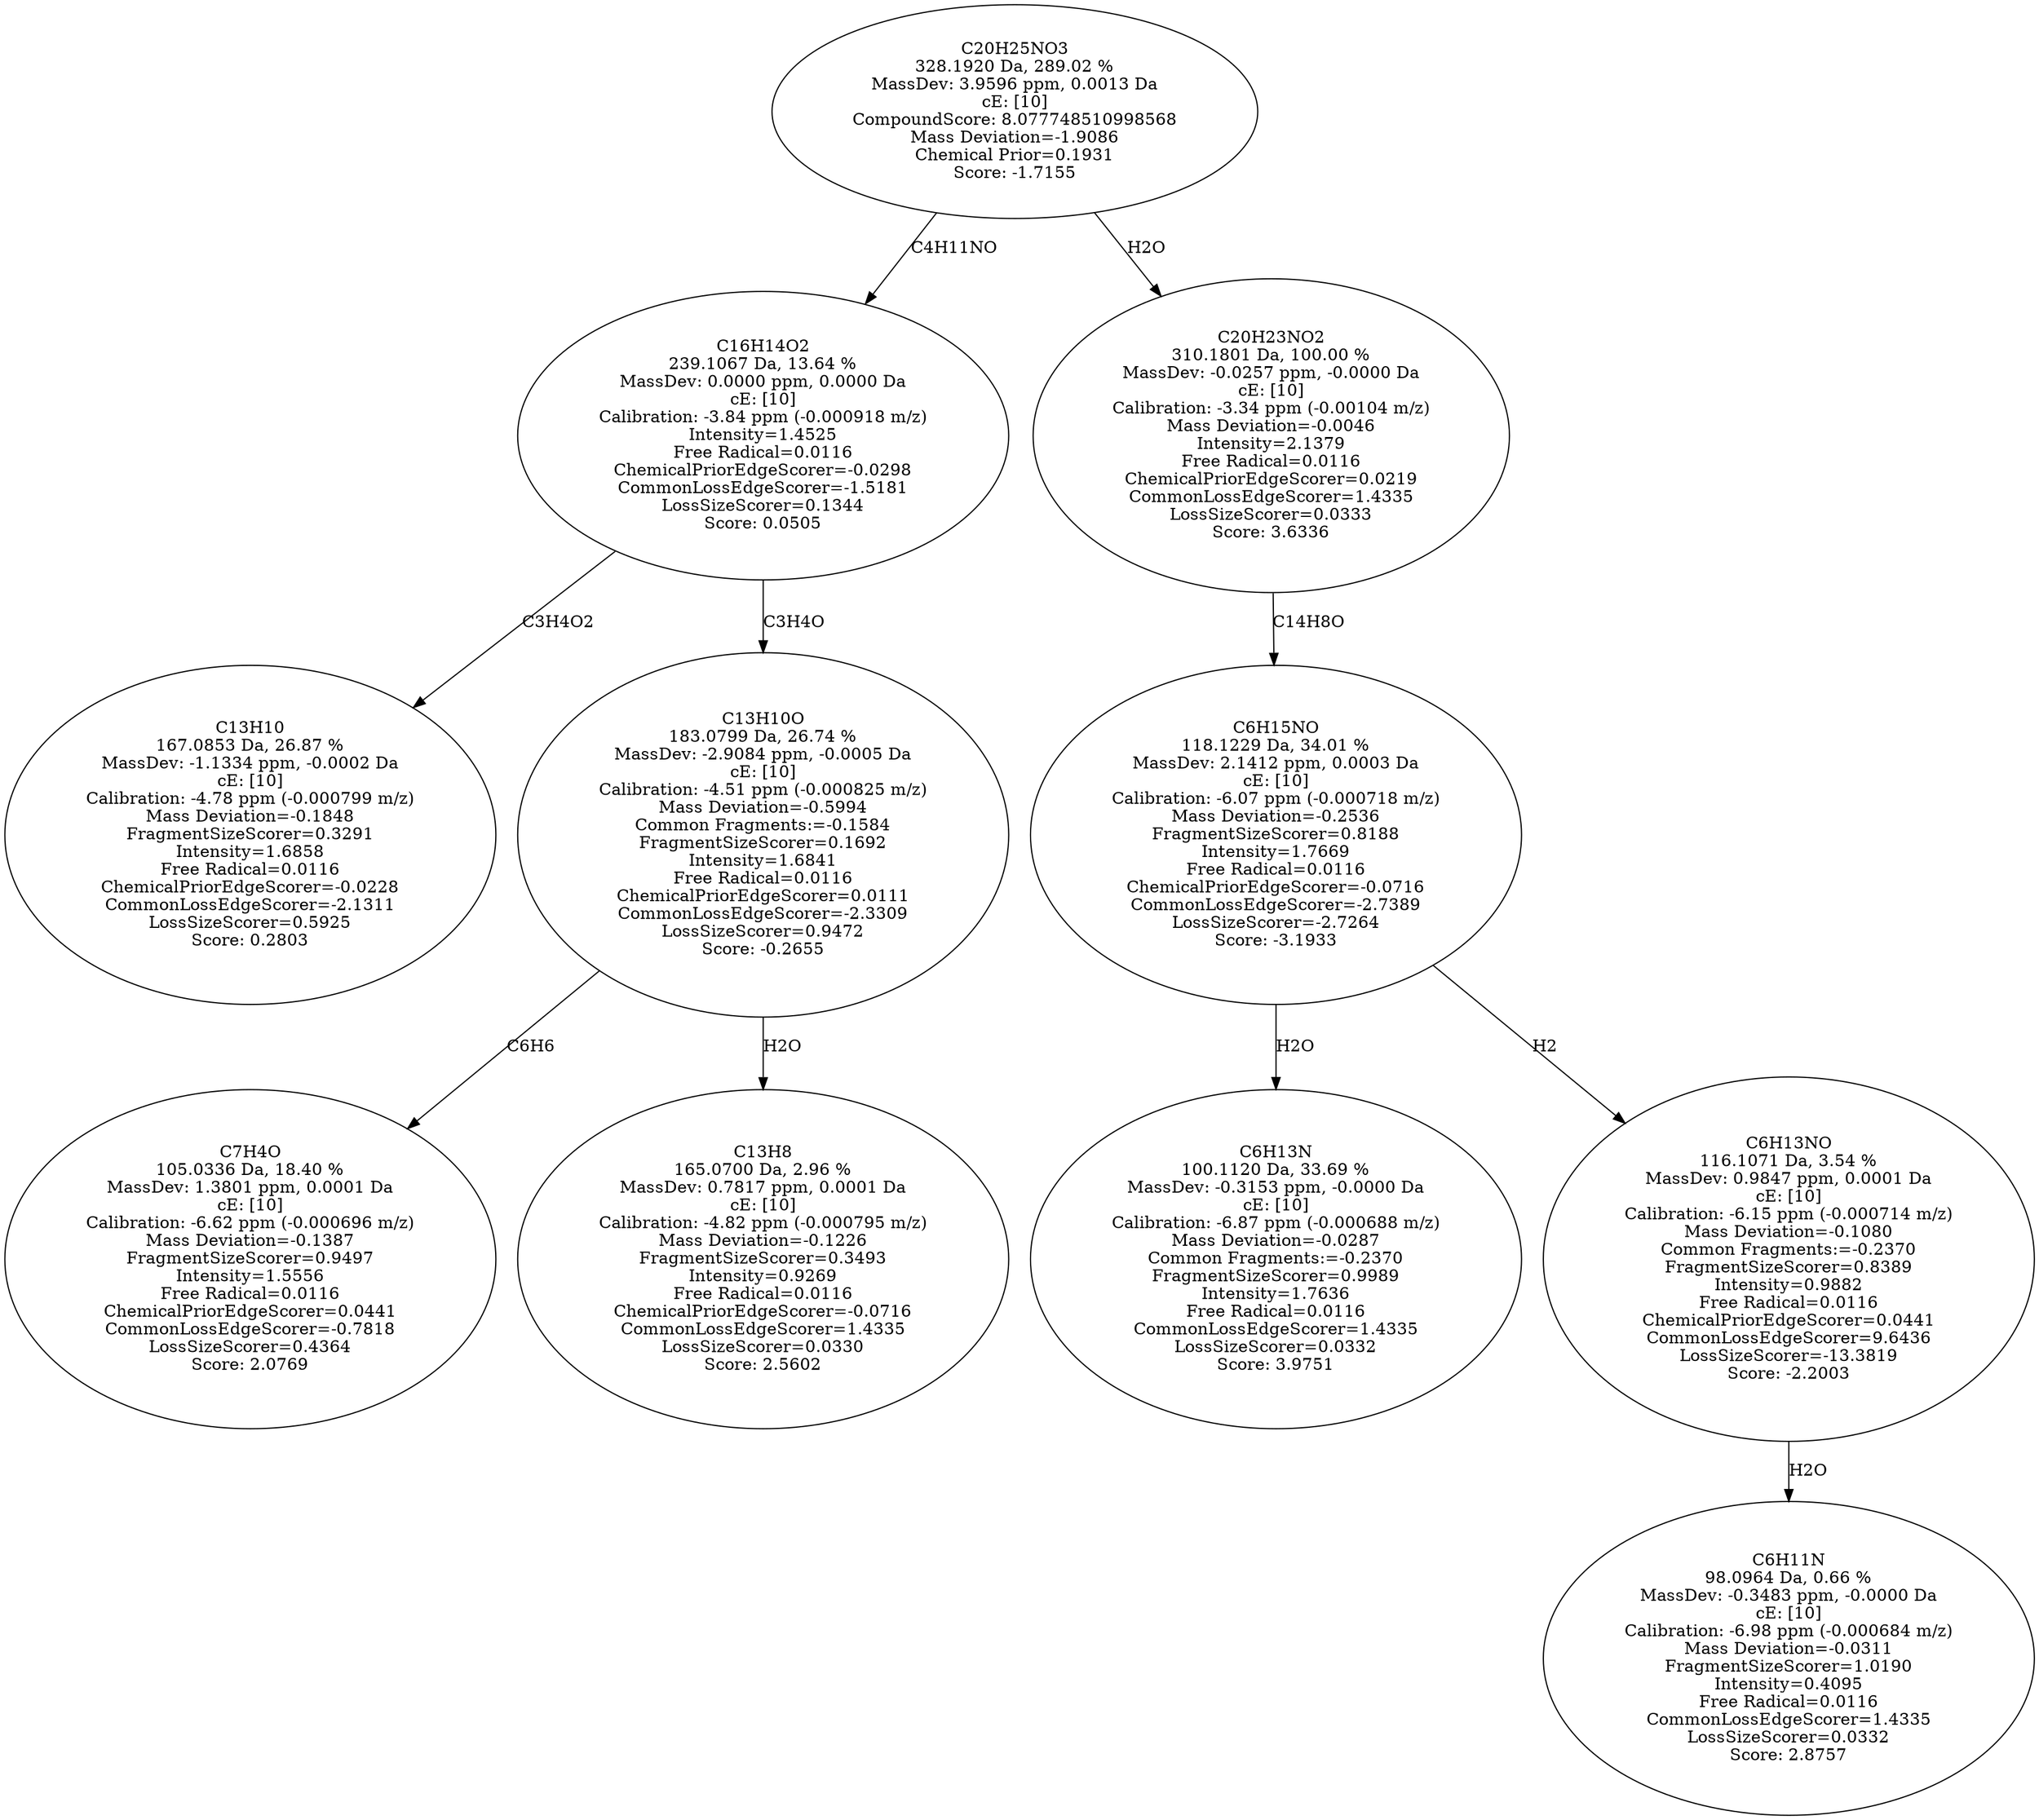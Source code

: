 strict digraph {
v1 [label="C13H10\n167.0853 Da, 26.87 %\nMassDev: -1.1334 ppm, -0.0002 Da\ncE: [10]\nCalibration: -4.78 ppm (-0.000799 m/z)\nMass Deviation=-0.1848\nFragmentSizeScorer=0.3291\nIntensity=1.6858\nFree Radical=0.0116\nChemicalPriorEdgeScorer=-0.0228\nCommonLossEdgeScorer=-2.1311\nLossSizeScorer=0.5925\nScore: 0.2803"];
v2 [label="C7H4O\n105.0336 Da, 18.40 %\nMassDev: 1.3801 ppm, 0.0001 Da\ncE: [10]\nCalibration: -6.62 ppm (-0.000696 m/z)\nMass Deviation=-0.1387\nFragmentSizeScorer=0.9497\nIntensity=1.5556\nFree Radical=0.0116\nChemicalPriorEdgeScorer=0.0441\nCommonLossEdgeScorer=-0.7818\nLossSizeScorer=0.4364\nScore: 2.0769"];
v3 [label="C13H8\n165.0700 Da, 2.96 %\nMassDev: 0.7817 ppm, 0.0001 Da\ncE: [10]\nCalibration: -4.82 ppm (-0.000795 m/z)\nMass Deviation=-0.1226\nFragmentSizeScorer=0.3493\nIntensity=0.9269\nFree Radical=0.0116\nChemicalPriorEdgeScorer=-0.0716\nCommonLossEdgeScorer=1.4335\nLossSizeScorer=0.0330\nScore: 2.5602"];
v4 [label="C13H10O\n183.0799 Da, 26.74 %\nMassDev: -2.9084 ppm, -0.0005 Da\ncE: [10]\nCalibration: -4.51 ppm (-0.000825 m/z)\nMass Deviation=-0.5994\nCommon Fragments:=-0.1584\nFragmentSizeScorer=0.1692\nIntensity=1.6841\nFree Radical=0.0116\nChemicalPriorEdgeScorer=0.0111\nCommonLossEdgeScorer=-2.3309\nLossSizeScorer=0.9472\nScore: -0.2655"];
v5 [label="C16H14O2\n239.1067 Da, 13.64 %\nMassDev: 0.0000 ppm, 0.0000 Da\ncE: [10]\nCalibration: -3.84 ppm (-0.000918 m/z)\nIntensity=1.4525\nFree Radical=0.0116\nChemicalPriorEdgeScorer=-0.0298\nCommonLossEdgeScorer=-1.5181\nLossSizeScorer=0.1344\nScore: 0.0505"];
v6 [label="C6H13N\n100.1120 Da, 33.69 %\nMassDev: -0.3153 ppm, -0.0000 Da\ncE: [10]\nCalibration: -6.87 ppm (-0.000688 m/z)\nMass Deviation=-0.0287\nCommon Fragments:=-0.2370\nFragmentSizeScorer=0.9989\nIntensity=1.7636\nFree Radical=0.0116\nCommonLossEdgeScorer=1.4335\nLossSizeScorer=0.0332\nScore: 3.9751"];
v7 [label="C6H11N\n98.0964 Da, 0.66 %\nMassDev: -0.3483 ppm, -0.0000 Da\ncE: [10]\nCalibration: -6.98 ppm (-0.000684 m/z)\nMass Deviation=-0.0311\nFragmentSizeScorer=1.0190\nIntensity=0.4095\nFree Radical=0.0116\nCommonLossEdgeScorer=1.4335\nLossSizeScorer=0.0332\nScore: 2.8757"];
v8 [label="C6H13NO\n116.1071 Da, 3.54 %\nMassDev: 0.9847 ppm, 0.0001 Da\ncE: [10]\nCalibration: -6.15 ppm (-0.000714 m/z)\nMass Deviation=-0.1080\nCommon Fragments:=-0.2370\nFragmentSizeScorer=0.8389\nIntensity=0.9882\nFree Radical=0.0116\nChemicalPriorEdgeScorer=0.0441\nCommonLossEdgeScorer=9.6436\nLossSizeScorer=-13.3819\nScore: -2.2003"];
v9 [label="C6H15NO\n118.1229 Da, 34.01 %\nMassDev: 2.1412 ppm, 0.0003 Da\ncE: [10]\nCalibration: -6.07 ppm (-0.000718 m/z)\nMass Deviation=-0.2536\nFragmentSizeScorer=0.8188\nIntensity=1.7669\nFree Radical=0.0116\nChemicalPriorEdgeScorer=-0.0716\nCommonLossEdgeScorer=-2.7389\nLossSizeScorer=-2.7264\nScore: -3.1933"];
v10 [label="C20H23NO2\n310.1801 Da, 100.00 %\nMassDev: -0.0257 ppm, -0.0000 Da\ncE: [10]\nCalibration: -3.34 ppm (-0.00104 m/z)\nMass Deviation=-0.0046\nIntensity=2.1379\nFree Radical=0.0116\nChemicalPriorEdgeScorer=0.0219\nCommonLossEdgeScorer=1.4335\nLossSizeScorer=0.0333\nScore: 3.6336"];
v11 [label="C20H25NO3\n328.1920 Da, 289.02 %\nMassDev: 3.9596 ppm, 0.0013 Da\ncE: [10]\nCompoundScore: 8.077748510998568\nMass Deviation=-1.9086\nChemical Prior=0.1931\nScore: -1.7155"];
v5 -> v1 [label="C3H4O2"];
v4 -> v2 [label="C6H6"];
v4 -> v3 [label="H2O"];
v5 -> v4 [label="C3H4O"];
v11 -> v5 [label="C4H11NO"];
v9 -> v6 [label="H2O"];
v8 -> v7 [label="H2O"];
v9 -> v8 [label="H2"];
v10 -> v9 [label="C14H8O"];
v11 -> v10 [label="H2O"];
}